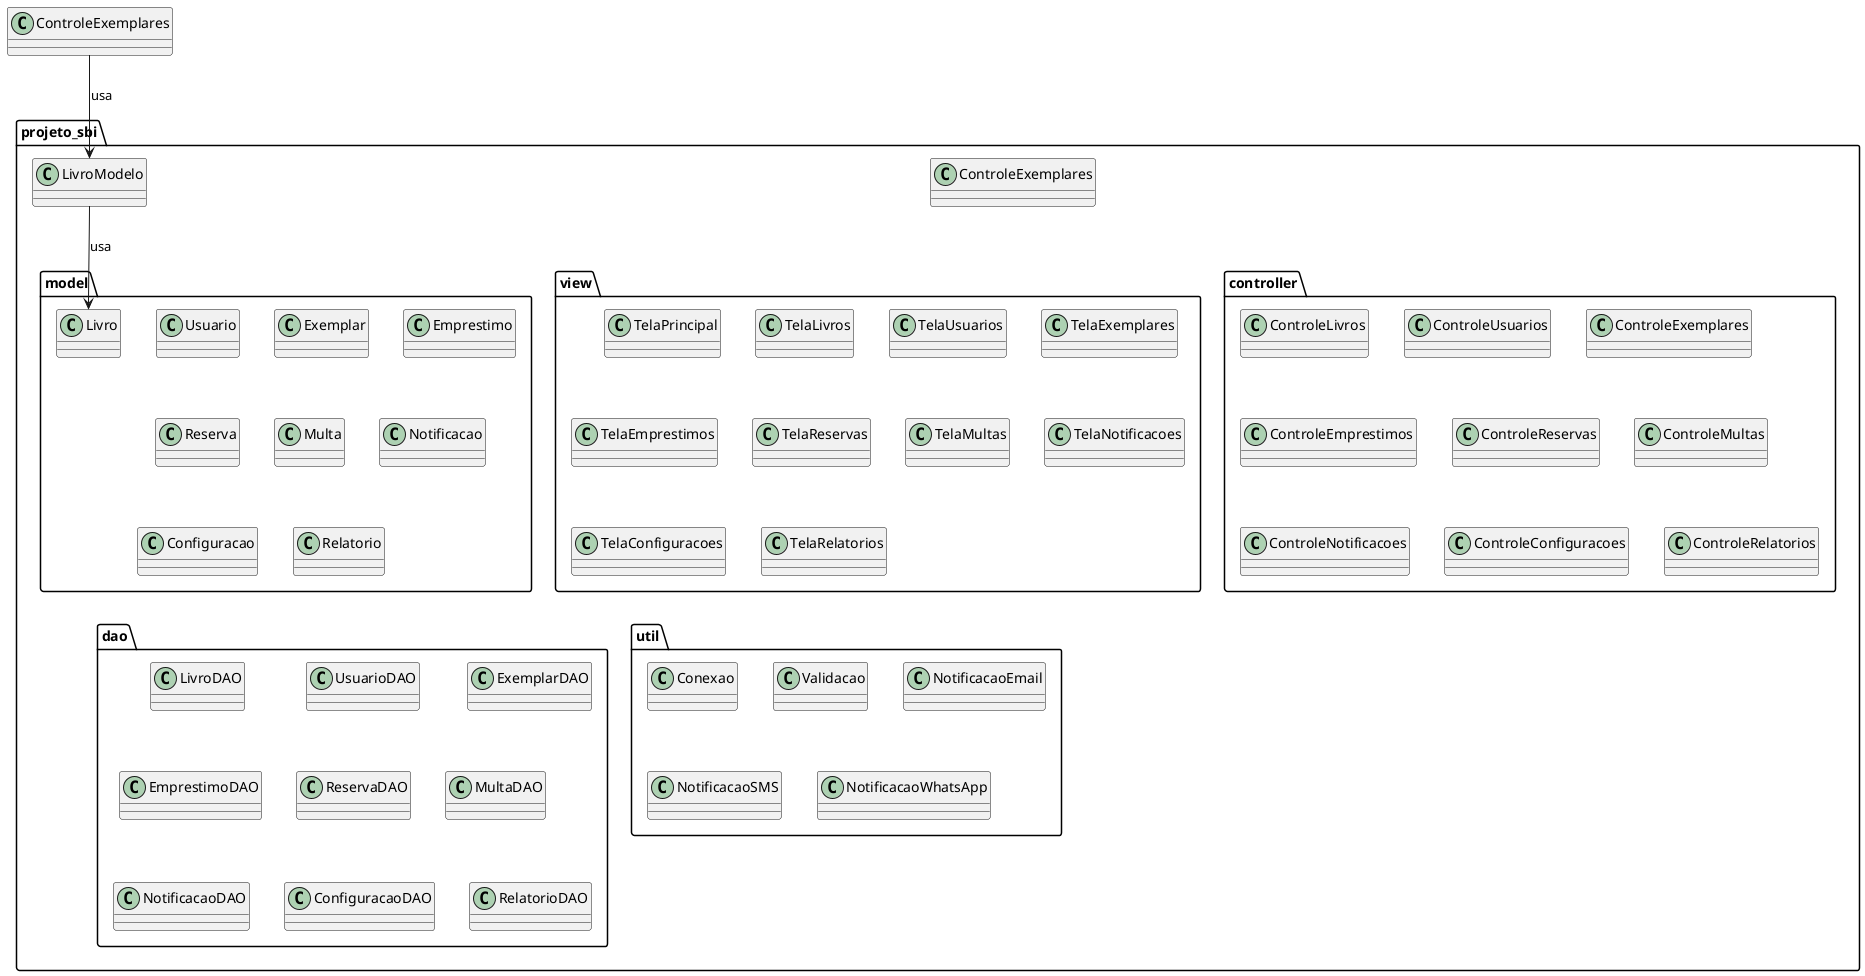 @startuml

' Incluir todos os pacotes e classes do projeto
!define root_package projeto_sbi
' Incluir todos os pacotes do projeto
package root_package {
    package model {
        class Livro
        class Usuario
        class Exemplar
        class Emprestimo
        class Reserva
        class Multa
        class Notificacao
        class Configuracao
        class Relatorio
        ' Adicione outras classes conforme necessário
    }
    package controller {
        class ControleLivros
        class ControleUsuarios
        class ControleExemplares
        class ControleEmprestimos
        class ControleReservas
        class ControleMultas
        class ControleNotificacoes
        class ControleConfiguracoes
        class ControleRelatorios
        ' Adicione outras classes conforme necessário
    }
    package view {
        class TelaPrincipal
        class TelaLivros
        class TelaUsuarios
        class TelaExemplares
        class TelaEmprestimos
        class TelaReservas
        class TelaMultas
        class TelaNotificacoes
        class TelaConfiguracoes
        class TelaRelatorios
        ' Adicione outras classes conforme necessário
    }
    package dao {
        class LivroDAO
        class UsuarioDAO
        class ExemplarDAO
        class EmprestimoDAO
        class ReservaDAO
        class MultaDAO
        class NotificacaoDAO
        class ConfiguracaoDAO
        class RelatorioDAO
        ' Adicione outras classes conforme necessário
    }
    package util {
        class Conexao
        class Validacao
        class NotificacaoEmail
        class NotificacaoSMS
        class NotificacaoWhatsApp
        ' Adicione outras classes conforme necessário
    }
    ' Adicione outros pacotes conforme necessário
}

' Incluir todas as classes do pacote principal
package root_package {
    class ControleExemplares
    class LivroModelo
    ' Adicione outras classes conforme necessário
}

' Definir relações entre as classes
ControleExemplares --> LivroModelo : usa
LivroModelo --> Livro : usa


@enduml